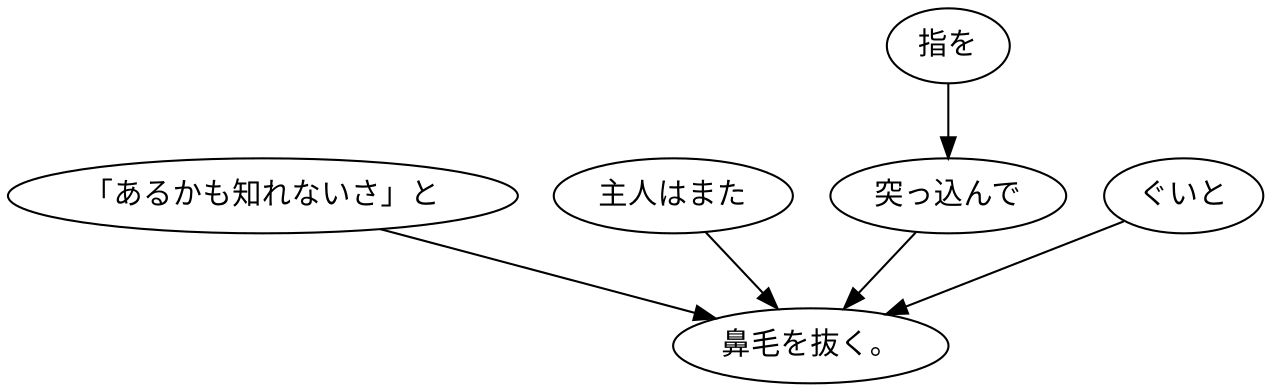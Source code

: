 digraph graph1362 {
	node0 [label="「あるかも知れないさ」と"];
	node1 [label="主人はまた"];
	node2 [label="指を"];
	node3 [label="突っ込んで"];
	node4 [label="ぐいと"];
	node5 [label="鼻毛を抜く。"];
	node0 -> node5;
	node1 -> node5;
	node2 -> node3;
	node3 -> node5;
	node4 -> node5;
}
